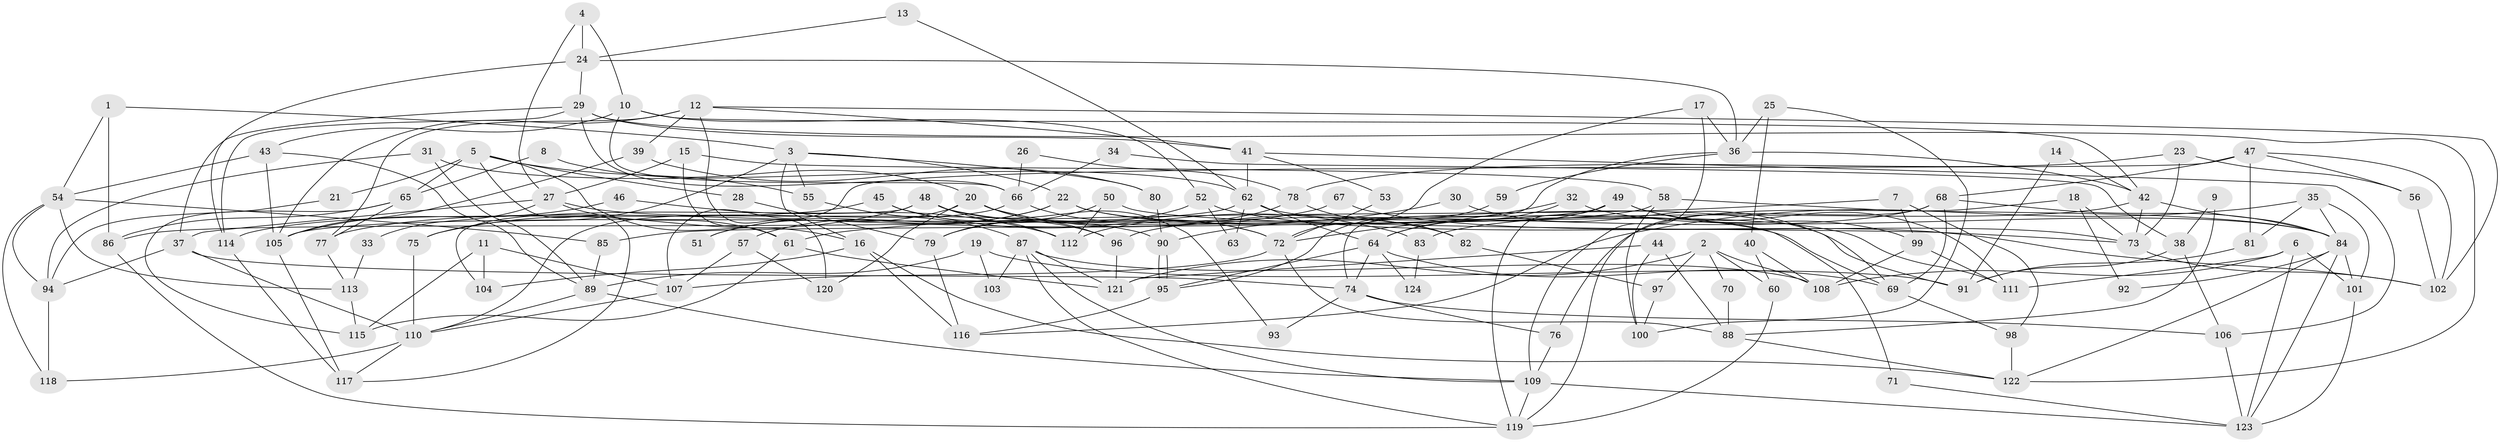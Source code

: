 // coarse degree distribution, {5: 0.1625, 8: 0.05, 9: 0.0125, 3: 0.1375, 6: 0.175, 2: 0.125, 7: 0.1375, 4: 0.175, 10: 0.0125, 12: 0.0125}
// Generated by graph-tools (version 1.1) at 2025/41/03/06/25 10:41:54]
// undirected, 124 vertices, 248 edges
graph export_dot {
graph [start="1"]
  node [color=gray90,style=filled];
  1;
  2;
  3;
  4;
  5;
  6;
  7;
  8;
  9;
  10;
  11;
  12;
  13;
  14;
  15;
  16;
  17;
  18;
  19;
  20;
  21;
  22;
  23;
  24;
  25;
  26;
  27;
  28;
  29;
  30;
  31;
  32;
  33;
  34;
  35;
  36;
  37;
  38;
  39;
  40;
  41;
  42;
  43;
  44;
  45;
  46;
  47;
  48;
  49;
  50;
  51;
  52;
  53;
  54;
  55;
  56;
  57;
  58;
  59;
  60;
  61;
  62;
  63;
  64;
  65;
  66;
  67;
  68;
  69;
  70;
  71;
  72;
  73;
  74;
  75;
  76;
  77;
  78;
  79;
  80;
  81;
  82;
  83;
  84;
  85;
  86;
  87;
  88;
  89;
  90;
  91;
  92;
  93;
  94;
  95;
  96;
  97;
  98;
  99;
  100;
  101;
  102;
  103;
  104;
  105;
  106;
  107;
  108;
  109;
  110;
  111;
  112;
  113;
  114;
  115;
  116;
  117;
  118;
  119;
  120;
  121;
  122;
  123;
  124;
  1 -- 54;
  1 -- 86;
  1 -- 3;
  2 -- 121;
  2 -- 108;
  2 -- 60;
  2 -- 70;
  2 -- 97;
  3 -- 16;
  3 -- 22;
  3 -- 55;
  3 -- 75;
  3 -- 80;
  4 -- 10;
  4 -- 24;
  4 -- 27;
  5 -- 117;
  5 -- 55;
  5 -- 16;
  5 -- 21;
  5 -- 28;
  5 -- 65;
  6 -- 108;
  6 -- 101;
  6 -- 111;
  6 -- 123;
  7 -- 61;
  7 -- 99;
  7 -- 98;
  8 -- 20;
  8 -- 65;
  9 -- 38;
  9 -- 88;
  10 -- 42;
  10 -- 66;
  10 -- 43;
  10 -- 52;
  11 -- 107;
  11 -- 115;
  11 -- 104;
  12 -- 41;
  12 -- 105;
  12 -- 39;
  12 -- 77;
  12 -- 102;
  12 -- 120;
  13 -- 62;
  13 -- 24;
  14 -- 42;
  14 -- 91;
  15 -- 27;
  15 -- 58;
  15 -- 61;
  16 -- 122;
  16 -- 104;
  16 -- 116;
  17 -- 109;
  17 -- 72;
  17 -- 36;
  18 -- 76;
  18 -- 73;
  18 -- 92;
  19 -- 89;
  19 -- 91;
  19 -- 103;
  20 -- 120;
  20 -- 72;
  20 -- 51;
  20 -- 82;
  20 -- 96;
  21 -- 94;
  22 -- 111;
  22 -- 51;
  22 -- 57;
  22 -- 91;
  23 -- 73;
  23 -- 78;
  23 -- 56;
  24 -- 114;
  24 -- 36;
  24 -- 29;
  25 -- 36;
  25 -- 40;
  25 -- 100;
  26 -- 78;
  26 -- 66;
  27 -- 37;
  27 -- 33;
  27 -- 61;
  27 -- 90;
  28 -- 79;
  29 -- 37;
  29 -- 41;
  29 -- 66;
  29 -- 114;
  29 -- 122;
  30 -- 90;
  30 -- 69;
  31 -- 94;
  31 -- 62;
  31 -- 89;
  32 -- 84;
  32 -- 72;
  32 -- 64;
  33 -- 113;
  34 -- 66;
  34 -- 38;
  35 -- 84;
  35 -- 116;
  35 -- 81;
  35 -- 101;
  36 -- 74;
  36 -- 42;
  36 -- 59;
  37 -- 74;
  37 -- 110;
  37 -- 94;
  38 -- 91;
  38 -- 106;
  39 -- 80;
  39 -- 105;
  40 -- 108;
  40 -- 60;
  41 -- 62;
  41 -- 53;
  41 -- 106;
  42 -- 84;
  42 -- 73;
  42 -- 83;
  43 -- 89;
  43 -- 54;
  43 -- 105;
  44 -- 121;
  44 -- 100;
  44 -- 88;
  45 -- 114;
  45 -- 96;
  45 -- 83;
  46 -- 112;
  46 -- 105;
  47 -- 68;
  47 -- 56;
  47 -- 81;
  47 -- 102;
  47 -- 107;
  48 -- 104;
  48 -- 69;
  48 -- 75;
  48 -- 93;
  48 -- 112;
  49 -- 64;
  49 -- 85;
  49 -- 99;
  49 -- 111;
  49 -- 119;
  50 -- 79;
  50 -- 73;
  50 -- 112;
  52 -- 102;
  52 -- 63;
  52 -- 79;
  53 -- 72;
  54 -- 118;
  54 -- 85;
  54 -- 94;
  54 -- 113;
  55 -- 87;
  56 -- 102;
  57 -- 107;
  57 -- 120;
  58 -- 105;
  58 -- 84;
  58 -- 100;
  59 -- 95;
  60 -- 119;
  61 -- 115;
  61 -- 121;
  62 -- 64;
  62 -- 86;
  62 -- 63;
  62 -- 71;
  64 -- 69;
  64 -- 74;
  64 -- 95;
  64 -- 124;
  65 -- 77;
  65 -- 86;
  65 -- 115;
  66 -- 110;
  66 -- 72;
  67 -- 73;
  67 -- 77;
  68 -- 96;
  68 -- 119;
  68 -- 69;
  68 -- 84;
  69 -- 98;
  70 -- 88;
  71 -- 123;
  72 -- 88;
  72 -- 107;
  73 -- 102;
  74 -- 106;
  74 -- 76;
  74 -- 93;
  75 -- 110;
  76 -- 109;
  77 -- 113;
  78 -- 112;
  78 -- 82;
  79 -- 116;
  80 -- 90;
  81 -- 91;
  82 -- 97;
  83 -- 124;
  84 -- 123;
  84 -- 92;
  84 -- 101;
  84 -- 122;
  85 -- 89;
  86 -- 119;
  87 -- 109;
  87 -- 119;
  87 -- 103;
  87 -- 108;
  87 -- 121;
  88 -- 122;
  89 -- 110;
  89 -- 109;
  90 -- 95;
  90 -- 95;
  94 -- 118;
  95 -- 116;
  96 -- 121;
  97 -- 100;
  98 -- 122;
  99 -- 111;
  99 -- 108;
  101 -- 123;
  105 -- 117;
  106 -- 123;
  107 -- 110;
  109 -- 123;
  109 -- 119;
  110 -- 117;
  110 -- 118;
  113 -- 115;
  114 -- 117;
}
